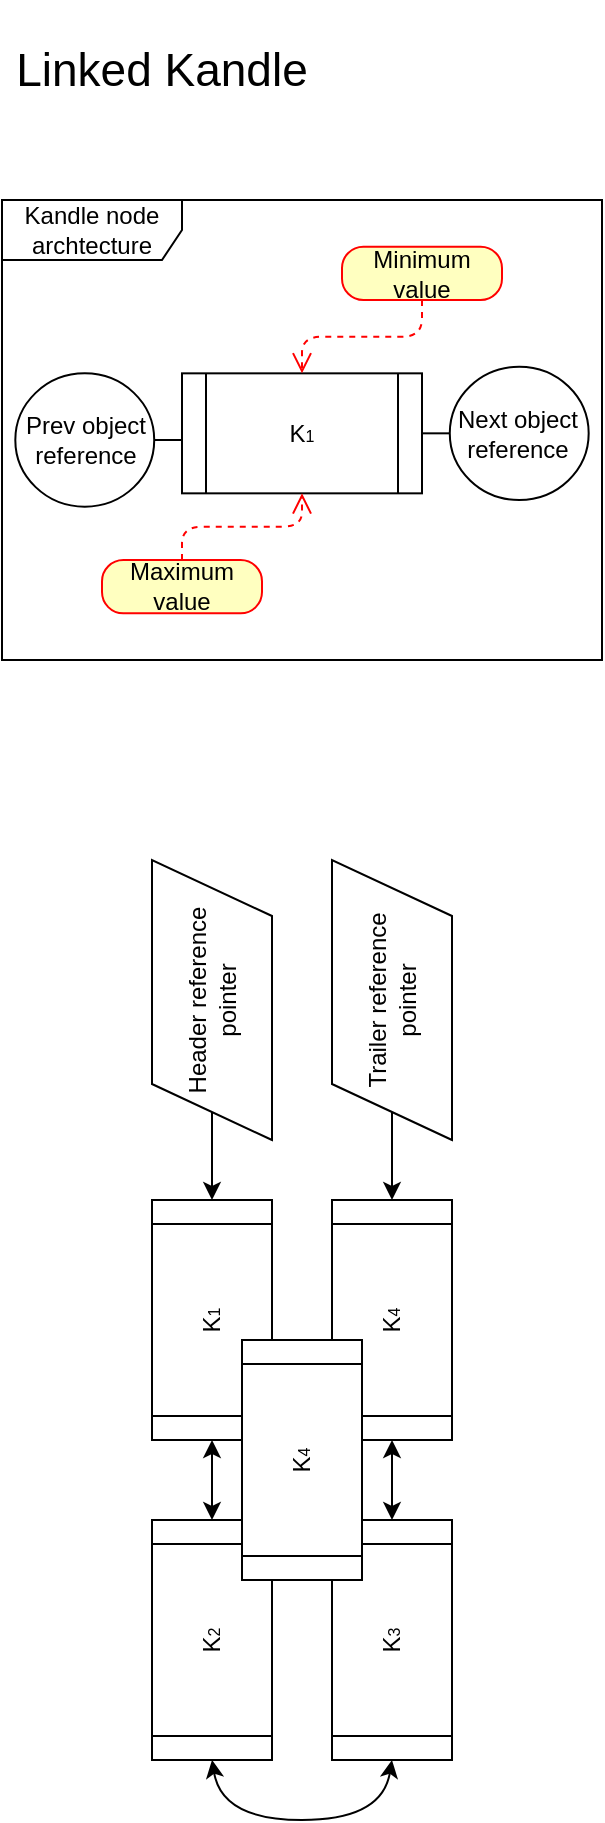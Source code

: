 <mxfile version="12.8.2" type="device"><diagram id="w5n-Awty8QLX2shTnmu4" name="Page-1"><mxGraphModel dx="1382" dy="763" grid="1" gridSize="10" guides="1" tooltips="1" connect="1" arrows="1" fold="1" page="1" pageScale="1" pageWidth="850" pageHeight="1100" math="0" shadow="0"><root><mxCell id="0"/><mxCell id="1" parent="0"/><mxCell id="1mBoSl09DhiG25RatYoj-1" value="K&lt;font style=&quot;font-size: 8px&quot;&gt;1&lt;/font&gt;" style="shape=process;whiteSpace=wrap;html=1;backgroundOutline=1;rotation=-90;" vertex="1" parent="1"><mxGeometry x="85" y="670" width="120" height="60" as="geometry"/></mxCell><mxCell id="1mBoSl09DhiG25RatYoj-2" value="&lt;font style=&quot;font-size: 23px&quot;&gt;Linked Kandle&lt;/font&gt;" style="text;html=1;strokeColor=none;fillColor=none;align=center;verticalAlign=middle;whiteSpace=wrap;rounded=0;" vertex="1" parent="1"><mxGeometry x="40" y="40" width="160" height="70" as="geometry"/></mxCell><mxCell id="1mBoSl09DhiG25RatYoj-6" value="Header reference&lt;br&gt;pointer" style="shape=parallelogram;perimeter=parallelogramPerimeter;whiteSpace=wrap;html=1;rotation=-90;" vertex="1" parent="1"><mxGeometry x="75" y="510" width="140" height="60" as="geometry"/></mxCell><mxCell id="1mBoSl09DhiG25RatYoj-8" value="K&lt;font style=&quot;font-size: 8px&quot;&gt;2&lt;/font&gt;" style="shape=process;whiteSpace=wrap;html=1;backgroundOutline=1;rotation=-90;" vertex="1" parent="1"><mxGeometry x="85" y="830" width="120" height="60" as="geometry"/></mxCell><mxCell id="1mBoSl09DhiG25RatYoj-9" value="K&lt;font style=&quot;font-size: 8px&quot;&gt;3&lt;/font&gt;" style="shape=process;whiteSpace=wrap;html=1;backgroundOutline=1;rotation=-90;" vertex="1" parent="1"><mxGeometry x="175" y="830" width="120" height="60" as="geometry"/></mxCell><mxCell id="1mBoSl09DhiG25RatYoj-10" value="K&lt;font style=&quot;font-size: 8px&quot;&gt;4&lt;/font&gt;" style="shape=process;whiteSpace=wrap;html=1;backgroundOutline=1;rotation=-90;" vertex="1" parent="1"><mxGeometry x="175" y="670" width="120" height="60" as="geometry"/></mxCell><mxCell id="1mBoSl09DhiG25RatYoj-11" value="Trailer reference&lt;br&gt;pointer" style="shape=parallelogram;perimeter=parallelogramPerimeter;whiteSpace=wrap;html=1;rotation=-90;" vertex="1" parent="1"><mxGeometry x="165" y="510" width="140" height="60" as="geometry"/></mxCell><mxCell id="1mBoSl09DhiG25RatYoj-15" value="" style="endArrow=classic;startArrow=classic;html=1;entryX=0;entryY=0.5;entryDx=0;entryDy=0;exitX=1;exitY=0.5;exitDx=0;exitDy=0;" edge="1" parent="1" source="1mBoSl09DhiG25RatYoj-9" target="1mBoSl09DhiG25RatYoj-10"><mxGeometry width="50" height="50" relative="1" as="geometry"><mxPoint x="255" y="910" as="sourcePoint"/><mxPoint x="305" y="860" as="targetPoint"/></mxGeometry></mxCell><mxCell id="1mBoSl09DhiG25RatYoj-28" value="Kandle node archtecture" style="shape=umlFrame;whiteSpace=wrap;html=1;width=90;height=30;" vertex="1" parent="1"><mxGeometry x="40" y="140" width="300" height="230" as="geometry"/></mxCell><mxCell id="1mBoSl09DhiG25RatYoj-24" value="K&lt;font style=&quot;font-size: 8px&quot;&gt;1&lt;/font&gt;" style="shape=process;whiteSpace=wrap;html=1;backgroundOutline=1;rotation=0;" vertex="1" parent="1"><mxGeometry x="130" y="226.67" width="120" height="60" as="geometry"/></mxCell><mxCell id="1mBoSl09DhiG25RatYoj-29" value="Minimum value" style="rounded=1;whiteSpace=wrap;html=1;arcSize=40;fontColor=#000000;fillColor=#ffffc0;strokeColor=#ff0000;" vertex="1" parent="1"><mxGeometry x="210" y="163.34" width="80" height="26.67" as="geometry"/></mxCell><mxCell id="1mBoSl09DhiG25RatYoj-30" value="" style="edgeStyle=orthogonalEdgeStyle;html=1;verticalAlign=bottom;endArrow=open;endSize=8;strokeColor=#ff0000;dashed=1;entryX=0.5;entryY=0;entryDx=0;entryDy=0;" edge="1" source="1mBoSl09DhiG25RatYoj-29" parent="1" target="1mBoSl09DhiG25RatYoj-24"><mxGeometry relative="1" as="geometry"><mxPoint x="260" y="276.67" as="targetPoint"/></mxGeometry></mxCell><mxCell id="1mBoSl09DhiG25RatYoj-31" value="Maximum&lt;br&gt;value" style="rounded=1;whiteSpace=wrap;html=1;arcSize=40;fontColor=#000000;fillColor=#ffffc0;strokeColor=#ff0000;" vertex="1" parent="1"><mxGeometry x="90" y="320.0" width="80" height="26.67" as="geometry"/></mxCell><mxCell id="1mBoSl09DhiG25RatYoj-33" value="" style="edgeStyle=orthogonalEdgeStyle;html=1;verticalAlign=bottom;endArrow=open;endSize=8;strokeColor=#ff0000;dashed=1;entryX=0.5;entryY=1;entryDx=0;entryDy=0;exitX=0.5;exitY=0;exitDx=0;exitDy=0;" edge="1" parent="1" source="1mBoSl09DhiG25RatYoj-31" target="1mBoSl09DhiG25RatYoj-24"><mxGeometry relative="1" as="geometry"><mxPoint x="200" y="236.67" as="targetPoint"/><mxPoint x="250.0" y="203.34" as="sourcePoint"/></mxGeometry></mxCell><mxCell id="1mBoSl09DhiG25RatYoj-34" value="" style="shape=umlBoundary;whiteSpace=wrap;html=1;horizontal=0;" vertex="1" parent="1"><mxGeometry x="250" y="223.33" width="83.34" height="66.67" as="geometry"/></mxCell><mxCell id="1mBoSl09DhiG25RatYoj-35" value="" style="shape=umlBoundary;whiteSpace=wrap;html=1;rotation=-180;horizontal=0;verticalAlign=middle;" vertex="1" parent="1"><mxGeometry x="46.66" y="226.67" width="83.34" height="66.67" as="geometry"/></mxCell><mxCell id="1mBoSl09DhiG25RatYoj-40" value="" style="endArrow=classic;startArrow=classic;html=1;exitX=1;exitY=0.5;exitDx=0;exitDy=0;entryX=0;entryY=0.5;entryDx=0;entryDy=0;" edge="1" parent="1" source="1mBoSl09DhiG25RatYoj-8" target="1mBoSl09DhiG25RatYoj-1"><mxGeometry width="50" height="50" relative="1" as="geometry"><mxPoint x="350" y="810" as="sourcePoint"/><mxPoint x="400" y="760" as="targetPoint"/></mxGeometry></mxCell><mxCell id="1mBoSl09DhiG25RatYoj-41" value="" style="curved=1;endArrow=classic;html=1;exitX=0;exitY=0.5;exitDx=0;exitDy=0;entryX=0;entryY=0.5;entryDx=0;entryDy=0;startArrow=classic;startFill=1;" edge="1" parent="1" source="1mBoSl09DhiG25RatYoj-8" target="1mBoSl09DhiG25RatYoj-9"><mxGeometry width="50" height="50" relative="1" as="geometry"><mxPoint x="350" y="810" as="sourcePoint"/><mxPoint x="400" y="760" as="targetPoint"/><Array as="points"><mxPoint x="150" y="950"/><mxPoint x="230" y="950"/></Array></mxGeometry></mxCell><mxCell id="1mBoSl09DhiG25RatYoj-43" value="" style="endArrow=classic;html=1;entryX=1;entryY=0.5;entryDx=0;entryDy=0;exitX=0;exitY=0.5;exitDx=0;exitDy=0;" edge="1" parent="1" source="1mBoSl09DhiG25RatYoj-11" target="1mBoSl09DhiG25RatYoj-10"><mxGeometry width="50" height="50" relative="1" as="geometry"><mxPoint x="320" y="640" as="sourcePoint"/><mxPoint x="400" y="670" as="targetPoint"/></mxGeometry></mxCell><mxCell id="1mBoSl09DhiG25RatYoj-44" value="" style="endArrow=classic;html=1;entryX=1;entryY=0.5;entryDx=0;entryDy=0;exitX=0;exitY=0.5;exitDx=0;exitDy=0;" edge="1" parent="1" source="1mBoSl09DhiG25RatYoj-6" target="1mBoSl09DhiG25RatYoj-1"><mxGeometry width="50" height="50" relative="1" as="geometry"><mxPoint x="90" y="600" as="sourcePoint"/><mxPoint x="400" y="670" as="targetPoint"/></mxGeometry></mxCell><mxCell id="1mBoSl09DhiG25RatYoj-45" value="Prev object&lt;br&gt;reference" style="text;html=1;strokeColor=none;fillColor=none;align=center;verticalAlign=middle;whiteSpace=wrap;rounded=0;" vertex="1" parent="1"><mxGeometry x="46.66" y="250" width="70" height="20" as="geometry"/></mxCell><mxCell id="1mBoSl09DhiG25RatYoj-46" value="Next object&lt;br&gt;reference" style="text;html=1;strokeColor=none;fillColor=none;align=center;verticalAlign=middle;whiteSpace=wrap;rounded=0;" vertex="1" parent="1"><mxGeometry x="263.34" y="246.67" width="70" height="20" as="geometry"/></mxCell><mxCell id="1mBoSl09DhiG25RatYoj-47" value="K&lt;font style=&quot;font-size: 8px&quot;&gt;4&lt;/font&gt;" style="shape=process;whiteSpace=wrap;html=1;backgroundOutline=1;rotation=-90;" vertex="1" parent="1"><mxGeometry x="130" y="740" width="120" height="60" as="geometry"/></mxCell></root></mxGraphModel></diagram></mxfile>